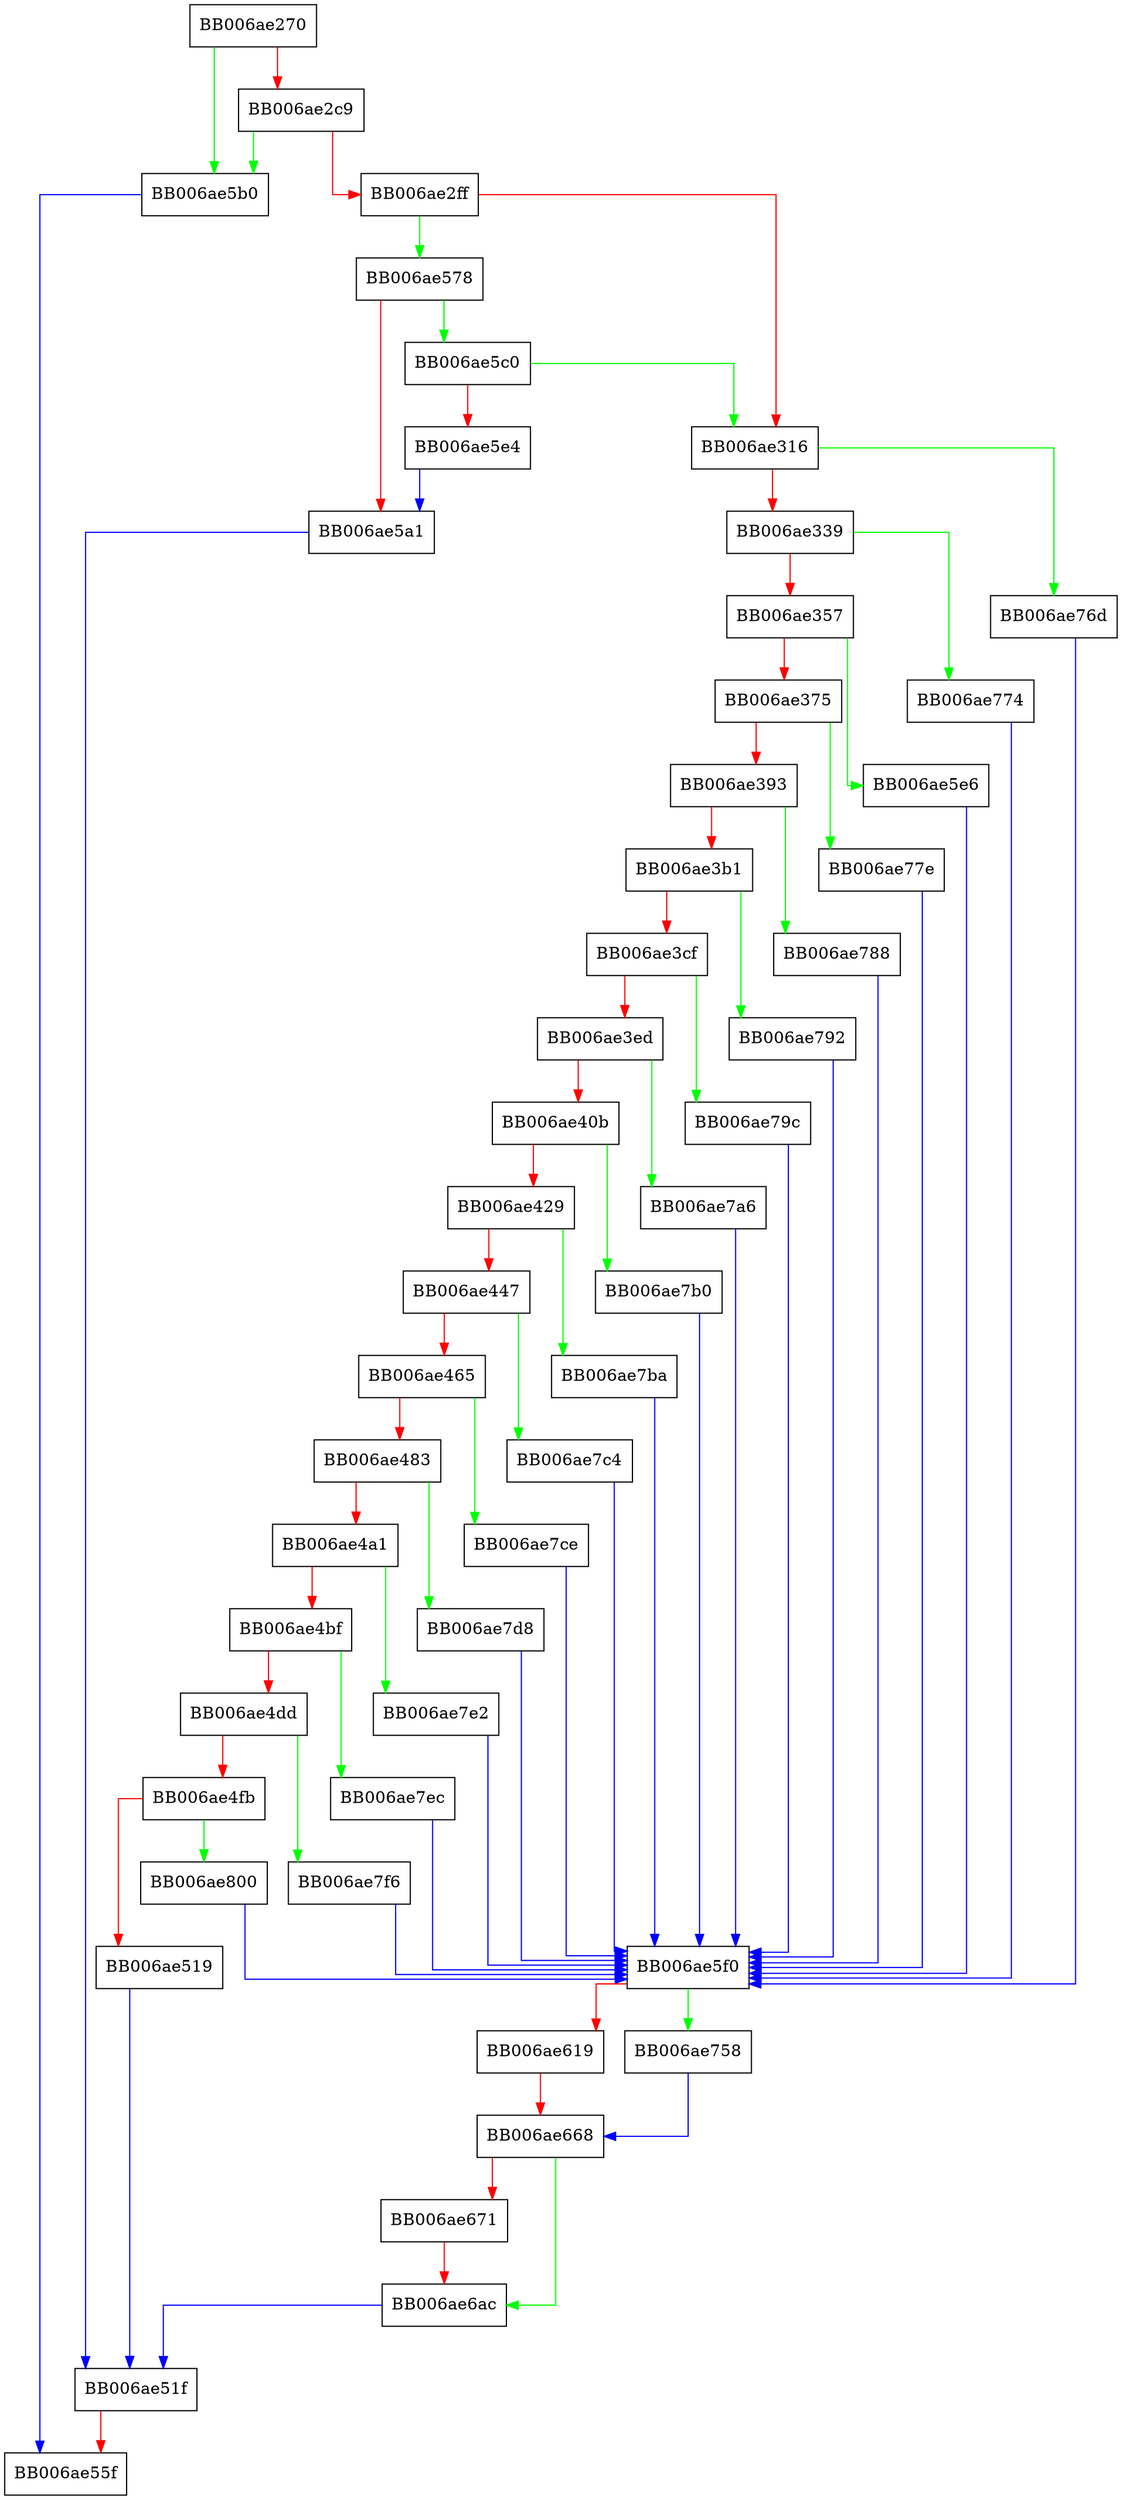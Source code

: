 digraph pem2der_decode {
  node [shape="box"];
  graph [splines=ortho];
  BB006ae270 -> BB006ae5b0 [color="green"];
  BB006ae270 -> BB006ae2c9 [color="red"];
  BB006ae2c9 -> BB006ae5b0 [color="green"];
  BB006ae2c9 -> BB006ae2ff [color="red"];
  BB006ae2ff -> BB006ae578 [color="green"];
  BB006ae2ff -> BB006ae316 [color="red"];
  BB006ae316 -> BB006ae76d [color="green"];
  BB006ae316 -> BB006ae339 [color="red"];
  BB006ae339 -> BB006ae774 [color="green"];
  BB006ae339 -> BB006ae357 [color="red"];
  BB006ae357 -> BB006ae5e6 [color="green"];
  BB006ae357 -> BB006ae375 [color="red"];
  BB006ae375 -> BB006ae77e [color="green"];
  BB006ae375 -> BB006ae393 [color="red"];
  BB006ae393 -> BB006ae788 [color="green"];
  BB006ae393 -> BB006ae3b1 [color="red"];
  BB006ae3b1 -> BB006ae792 [color="green"];
  BB006ae3b1 -> BB006ae3cf [color="red"];
  BB006ae3cf -> BB006ae79c [color="green"];
  BB006ae3cf -> BB006ae3ed [color="red"];
  BB006ae3ed -> BB006ae7a6 [color="green"];
  BB006ae3ed -> BB006ae40b [color="red"];
  BB006ae40b -> BB006ae7b0 [color="green"];
  BB006ae40b -> BB006ae429 [color="red"];
  BB006ae429 -> BB006ae7ba [color="green"];
  BB006ae429 -> BB006ae447 [color="red"];
  BB006ae447 -> BB006ae7c4 [color="green"];
  BB006ae447 -> BB006ae465 [color="red"];
  BB006ae465 -> BB006ae7ce [color="green"];
  BB006ae465 -> BB006ae483 [color="red"];
  BB006ae483 -> BB006ae7d8 [color="green"];
  BB006ae483 -> BB006ae4a1 [color="red"];
  BB006ae4a1 -> BB006ae7e2 [color="green"];
  BB006ae4a1 -> BB006ae4bf [color="red"];
  BB006ae4bf -> BB006ae7ec [color="green"];
  BB006ae4bf -> BB006ae4dd [color="red"];
  BB006ae4dd -> BB006ae7f6 [color="green"];
  BB006ae4dd -> BB006ae4fb [color="red"];
  BB006ae4fb -> BB006ae800 [color="green"];
  BB006ae4fb -> BB006ae519 [color="red"];
  BB006ae519 -> BB006ae51f [color="blue"];
  BB006ae51f -> BB006ae55f [color="red"];
  BB006ae578 -> BB006ae5c0 [color="green"];
  BB006ae578 -> BB006ae5a1 [color="red"];
  BB006ae5a1 -> BB006ae51f [color="blue"];
  BB006ae5b0 -> BB006ae55f [color="blue"];
  BB006ae5c0 -> BB006ae316 [color="green"];
  BB006ae5c0 -> BB006ae5e4 [color="red"];
  BB006ae5e4 -> BB006ae5a1 [color="blue"];
  BB006ae5e6 -> BB006ae5f0 [color="blue"];
  BB006ae5f0 -> BB006ae758 [color="green"];
  BB006ae5f0 -> BB006ae619 [color="red"];
  BB006ae619 -> BB006ae668 [color="red"];
  BB006ae668 -> BB006ae6ac [color="green"];
  BB006ae668 -> BB006ae671 [color="red"];
  BB006ae671 -> BB006ae6ac [color="red"];
  BB006ae6ac -> BB006ae51f [color="blue"];
  BB006ae758 -> BB006ae668 [color="blue"];
  BB006ae76d -> BB006ae5f0 [color="blue"];
  BB006ae774 -> BB006ae5f0 [color="blue"];
  BB006ae77e -> BB006ae5f0 [color="blue"];
  BB006ae788 -> BB006ae5f0 [color="blue"];
  BB006ae792 -> BB006ae5f0 [color="blue"];
  BB006ae79c -> BB006ae5f0 [color="blue"];
  BB006ae7a6 -> BB006ae5f0 [color="blue"];
  BB006ae7b0 -> BB006ae5f0 [color="blue"];
  BB006ae7ba -> BB006ae5f0 [color="blue"];
  BB006ae7c4 -> BB006ae5f0 [color="blue"];
  BB006ae7ce -> BB006ae5f0 [color="blue"];
  BB006ae7d8 -> BB006ae5f0 [color="blue"];
  BB006ae7e2 -> BB006ae5f0 [color="blue"];
  BB006ae7ec -> BB006ae5f0 [color="blue"];
  BB006ae7f6 -> BB006ae5f0 [color="blue"];
  BB006ae800 -> BB006ae5f0 [color="blue"];
}